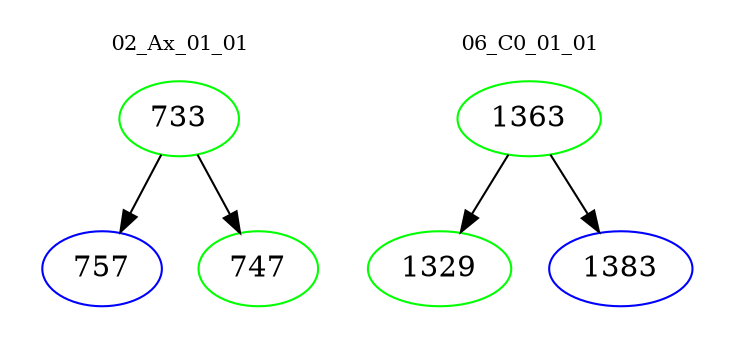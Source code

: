 digraph{
subgraph cluster_0 {
color = white
label = "02_Ax_01_01";
fontsize=10;
T0_733 [label="733", color="green"]
T0_733 -> T0_757 [color="black"]
T0_757 [label="757", color="blue"]
T0_733 -> T0_747 [color="black"]
T0_747 [label="747", color="green"]
}
subgraph cluster_1 {
color = white
label = "06_C0_01_01";
fontsize=10;
T1_1363 [label="1363", color="green"]
T1_1363 -> T1_1329 [color="black"]
T1_1329 [label="1329", color="green"]
T1_1363 -> T1_1383 [color="black"]
T1_1383 [label="1383", color="blue"]
}
}
